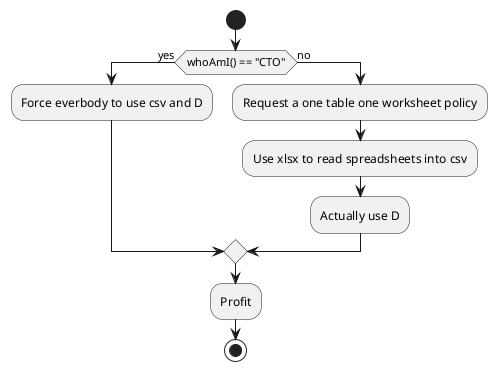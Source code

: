 @startuml
start
if(whoAmI() == "CTO") then (yes)
	:Force everbody to use csv and D;
else (no)
	:Request a one table one worksheet policy;
	:Use xlsx to read spreadsheets into csv;
	:Actually use D;
endif
:Profit;
stop
@enduml
